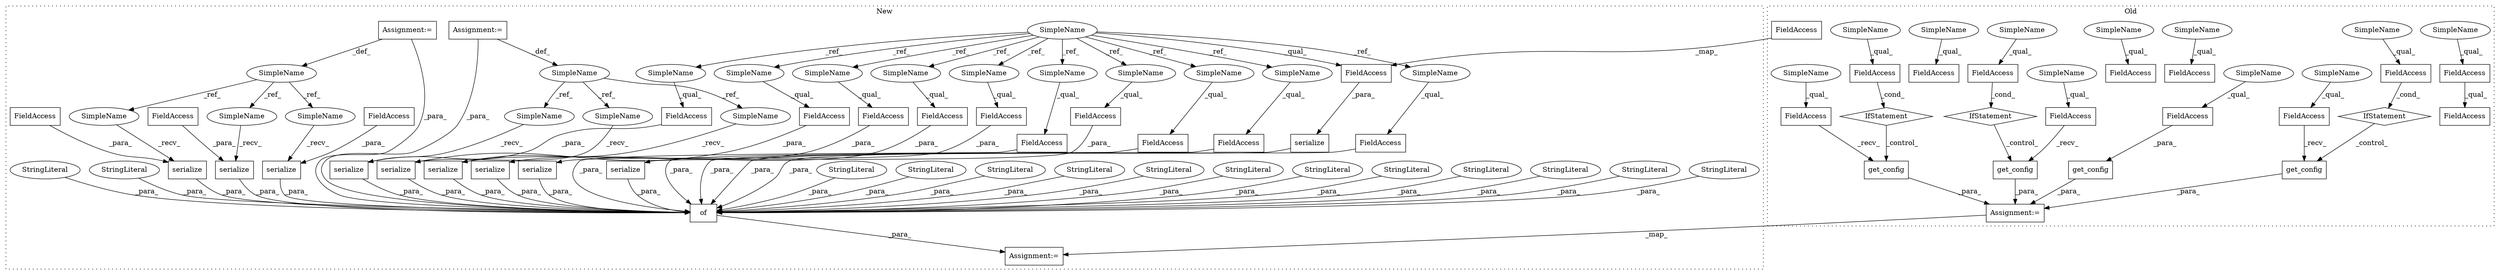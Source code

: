 digraph G {
subgraph cluster0 {
1 [label="IfStatement" a="25" s="30434" l="3" shape="diamond"];
3 [label="FieldAccess" a="22" s="30416" l="18" shape="box"];
6 [label="FieldAccess" a="22" s="30290" l="21" shape="box"];
9 [label="FieldAccess" a="22" s="30594" l="14" shape="box"];
13 [label="FieldAccess" a="22" s="30246" l="15" shape="box"];
17 [label="get_config" a="32" s="30456" l="12" shape="box"];
22 [label="FieldAccess" a="22" s="30338" l="18" shape="box"];
23 [label="FieldAccess" a="22" s="30437" l="18" shape="box"];
24 [label="FieldAccess" a="22" s="30290" l="30" shape="box"];
25 [label="FieldAccess" a="22" s="30102" l="9" shape="box"];
26 [label="FieldAccess" a="22" s="30150" l="15" shape="box"];
27 [label="FieldAccess" a="22" s="30567" l="14" shape="box"];
28 [label="FieldAccess" a="22" s="30515" l="18" shape="box"];
29 [label="FieldAccess" a="22" s="30359" l="18" shape="box"];
30 [label="IfStatement" a="25" s="30356" l="3" shape="diamond"];
31 [label="get_config" a="32" s="30378" l="12" shape="box"];
32 [label="Assignment:=" a="7" s="30034" l="1" shape="box"];
34 [label="FieldAccess" a="22" s="30494" l="18" shape="box"];
35 [label="get_config" a="32" s="30534" l="12" shape="box"];
36 [label="IfStatement" a="25" s="30512" l="3" shape="diamond"];
66 [label="get_config" a="32" s="30091,30111" l="11,1" shape="box"];
80 [label="SimpleName" a="42" s="30290" l="4" shape="ellipse"];
81 [label="SimpleName" a="42" s="30494" l="4" shape="ellipse"];
82 [label="SimpleName" a="42" s="30515" l="4" shape="ellipse"];
83 [label="SimpleName" a="42" s="30338" l="4" shape="ellipse"];
84 [label="SimpleName" a="42" s="30567" l="4" shape="ellipse"];
85 [label="SimpleName" a="42" s="30150" l="4" shape="ellipse"];
86 [label="SimpleName" a="42" s="30102" l="4" shape="ellipse"];
87 [label="SimpleName" a="42" s="30359" l="4" shape="ellipse"];
88 [label="SimpleName" a="42" s="30594" l="4" shape="ellipse"];
89 [label="SimpleName" a="42" s="30416" l="4" shape="ellipse"];
90 [label="SimpleName" a="42" s="30437" l="4" shape="ellipse"];
label = "Old";
style="dotted";
}
subgraph cluster1 {
2 [label="serialize" a="32" s="33604,33636" l="10,1" shape="box"];
4 [label="FieldAccess" a="22" s="33614" l="22" shape="box"];
5 [label="SimpleName" a="42" s="32787" l="4" shape="ellipse"];
7 [label="FieldAccess" a="22" s="33314" l="21" shape="box"];
8 [label="serialize" a="32" s="33304,33335" l="10,1" shape="box"];
10 [label="FieldAccess" a="22" s="33244" l="26" shape="box"];
11 [label="serialize" a="32" s="33234,33270" l="10,1" shape="box"];
12 [label="Assignment:=" a="7" s="32901" l="11" shape="box"];
14 [label="FieldAccess" a="22" s="33014" l="15" shape="box"];
15 [label="SimpleName" a="42" s="32901" l="11" shape="ellipse"];
16 [label="serialize" a="32" s="33673,33708" l="10,1" shape="box"];
18 [label="FieldAccess" a="22" s="33076" l="25" shape="box"];
19 [label="serialize" a="32" s="33066,33101" l="10,1" shape="box"];
20 [label="FieldAccess" a="22" s="33683" l="25" shape="box"];
21 [label="serialize" a="32" s="33004,33029" l="10,1" shape="box"];
33 [label="Assignment:=" a="7" s="32952" l="1" shape="box"];
37 [label="serialize" a="32" s="33479,33510" l="10,1" shape="box"];
38 [label="Assignment:=" a="7" s="32836" l="12" shape="box"];
39 [label="serialize" a="32" s="33412,33440" l="10,1" shape="box"];
40 [label="FieldAccess" a="22" s="33422" l="18" shape="box"];
41 [label="serialize" a="32" s="33544,33570" l="10,1" shape="box"];
42 [label="FieldAccess" a="22" s="33815" l="22" shape="box"];
43 [label="serialize" a="32" s="33740,33770" l="10,1" shape="box"];
44 [label="FieldAccess" a="22" s="33114" l="13" shape="box"];
45 [label="FieldAccess" a="22" s="33750" l="20" shape="box"];
46 [label="FieldAccess" a="22" s="33782" l="12" shape="box"];
47 [label="FieldAccess" a="22" s="33489" l="21" shape="box"];
48 [label="FieldAccess" a="22" s="33554" l="16" shape="box"];
49 [label="FieldAccess" a="22" s="32968" l="10" shape="box"];
50 [label="of" a="32" s="32957,33837" l="3,1" shape="box"];
51 [label="SimpleName" a="42" s="32836" l="12" shape="ellipse"];
52 [label="StringLiteral" a="45" s="33337" l="18" shape="ellipse"];
53 [label="StringLiteral" a="45" s="33103" l="10" shape="ellipse"];
54 [label="StringLiteral" a="45" s="33031" l="22" shape="ellipse"];
55 [label="StringLiteral" a="45" s="33197" l="23" shape="ellipse"];
56 [label="StringLiteral" a="45" s="33795" l="19" shape="ellipse"];
57 [label="StringLiteral" a="45" s="33378" l="20" shape="ellipse"];
58 [label="StringLiteral" a="45" s="32979" l="12" shape="ellipse"];
59 [label="StringLiteral" a="45" s="33442" l="23" shape="ellipse"];
60 [label="StringLiteral" a="45" s="33572" l="19" shape="ellipse"];
61 [label="StringLiteral" a="45" s="33512" l="18" shape="ellipse"];
62 [label="StringLiteral" a="45" s="33128" l="20" shape="ellipse"];
63 [label="StringLiteral" a="45" s="33710" l="17" shape="ellipse"];
64 [label="StringLiteral" a="45" s="33638" l="22" shape="ellipse"];
65 [label="StringLiteral" a="45" s="32960" l="7" shape="ellipse"];
67 [label="SimpleName" a="42" s="33728" l="11" shape="ellipse"];
68 [label="SimpleName" a="42" s="33661" l="11" shape="ellipse"];
69 [label="SimpleName" a="42" s="33592" l="11" shape="ellipse"];
70 [label="SimpleName" a="42" s="33750" l="4" shape="ellipse"];
71 [label="SimpleName" a="42" s="33114" l="4" shape="ellipse"];
72 [label="SimpleName" a="42" s="32968" l="4" shape="ellipse"];
73 [label="SimpleName" a="42" s="33614" l="4" shape="ellipse"];
74 [label="SimpleName" a="42" s="33076" l="4" shape="ellipse"];
75 [label="SimpleName" a="42" s="33244" l="4" shape="ellipse"];
76 [label="SimpleName" a="42" s="33782" l="4" shape="ellipse"];
77 [label="SimpleName" a="42" s="33314" l="4" shape="ellipse"];
78 [label="SimpleName" a="42" s="33683" l="4" shape="ellipse"];
79 [label="SimpleName" a="42" s="33815" l="4" shape="ellipse"];
91 [label="SimpleName" a="42" s="33399" l="12" shape="ellipse"];
92 [label="SimpleName" a="42" s="33531" l="12" shape="ellipse"];
93 [label="SimpleName" a="42" s="33466" l="12" shape="ellipse"];
label = "New";
style="dotted";
}
1 -> 17 [label="_control_"];
2 -> 50 [label="_para_"];
3 -> 1 [label="_cond_"];
4 -> 2 [label="_para_"];
5 -> 71 [label="_ref_"];
5 -> 76 [label="_ref_"];
5 -> 72 [label="_ref_"];
5 -> 77 [label="_ref_"];
5 -> 70 [label="_ref_"];
5 -> 75 [label="_ref_"];
5 -> 74 [label="_ref_"];
5 -> 79 [label="_ref_"];
5 -> 78 [label="_ref_"];
5 -> 73 [label="_ref_"];
5 -> 14 [label="_qual_"];
6 -> 24 [label="_qual_"];
7 -> 8 [label="_para_"];
8 -> 50 [label="_para_"];
10 -> 11 [label="_para_"];
11 -> 50 [label="_para_"];
12 -> 50 [label="_para_"];
12 -> 15 [label="_def_"];
13 -> 14 [label="_map_"];
14 -> 21 [label="_para_"];
15 -> 68 [label="_ref_"];
15 -> 69 [label="_ref_"];
15 -> 67 [label="_ref_"];
16 -> 50 [label="_para_"];
17 -> 32 [label="_para_"];
18 -> 19 [label="_para_"];
19 -> 50 [label="_para_"];
20 -> 16 [label="_para_"];
21 -> 50 [label="_para_"];
22 -> 30 [label="_cond_"];
23 -> 17 [label="_recv_"];
25 -> 66 [label="_para_"];
28 -> 35 [label="_recv_"];
29 -> 31 [label="_recv_"];
30 -> 31 [label="_control_"];
31 -> 32 [label="_para_"];
32 -> 33 [label="_map_"];
34 -> 36 [label="_cond_"];
35 -> 32 [label="_para_"];
36 -> 35 [label="_control_"];
37 -> 50 [label="_para_"];
38 -> 50 [label="_para_"];
38 -> 51 [label="_def_"];
39 -> 50 [label="_para_"];
40 -> 39 [label="_para_"];
41 -> 50 [label="_para_"];
42 -> 50 [label="_para_"];
43 -> 50 [label="_para_"];
44 -> 50 [label="_para_"];
45 -> 43 [label="_para_"];
46 -> 50 [label="_para_"];
47 -> 37 [label="_para_"];
48 -> 41 [label="_para_"];
49 -> 50 [label="_para_"];
50 -> 33 [label="_para_"];
51 -> 92 [label="_ref_"];
51 -> 93 [label="_ref_"];
51 -> 91 [label="_ref_"];
52 -> 50 [label="_para_"];
53 -> 50 [label="_para_"];
54 -> 50 [label="_para_"];
55 -> 50 [label="_para_"];
56 -> 50 [label="_para_"];
57 -> 50 [label="_para_"];
58 -> 50 [label="_para_"];
59 -> 50 [label="_para_"];
60 -> 50 [label="_para_"];
61 -> 50 [label="_para_"];
62 -> 50 [label="_para_"];
63 -> 50 [label="_para_"];
64 -> 50 [label="_para_"];
65 -> 50 [label="_para_"];
66 -> 32 [label="_para_"];
67 -> 43 [label="_recv_"];
68 -> 16 [label="_recv_"];
69 -> 2 [label="_recv_"];
70 -> 45 [label="_qual_"];
71 -> 44 [label="_qual_"];
72 -> 49 [label="_qual_"];
73 -> 4 [label="_qual_"];
74 -> 18 [label="_qual_"];
75 -> 10 [label="_qual_"];
76 -> 46 [label="_qual_"];
77 -> 7 [label="_qual_"];
78 -> 20 [label="_qual_"];
79 -> 42 [label="_qual_"];
80 -> 6 [label="_qual_"];
81 -> 34 [label="_qual_"];
82 -> 28 [label="_qual_"];
83 -> 22 [label="_qual_"];
84 -> 27 [label="_qual_"];
85 -> 26 [label="_qual_"];
86 -> 25 [label="_qual_"];
87 -> 29 [label="_qual_"];
88 -> 9 [label="_qual_"];
89 -> 3 [label="_qual_"];
90 -> 23 [label="_qual_"];
91 -> 39 [label="_recv_"];
92 -> 41 [label="_recv_"];
93 -> 37 [label="_recv_"];
}